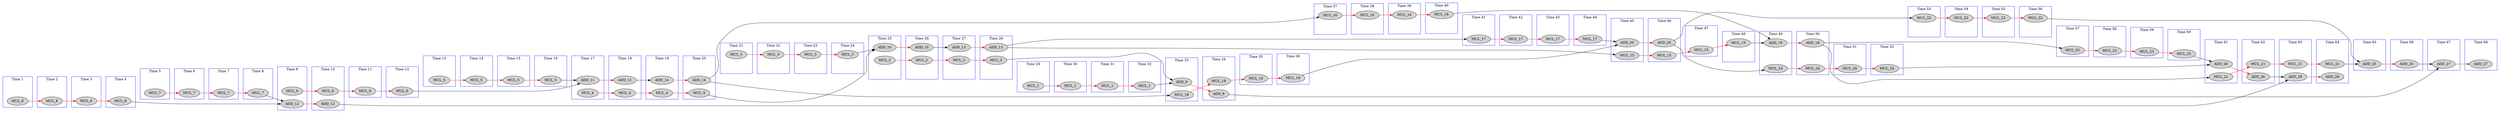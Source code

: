 digraph arf {
  rankdir = LR;
  newrank="true"
  subgraph cluster_1 {
    rank=same;
    node [style=filled];
    label = "Time 1";
    color = blue;
    pseudo_1 [style=invis];
    MUL_8_0 [label=MUL_8]
  }
  subgraph cluster_2 {
    rank=same;
    node [style=filled];
    label = "Time 2";
    color = blue;
    pseudo_2 [style=invis];
    MUL_8_1 [label=MUL_8]
  }
  subgraph cluster_3 {
    rank=same;
    node [style=filled];
    label = "Time 3";
    color = blue;
    pseudo_3 [style=invis];
    MUL_8_2 [label=MUL_8]
  }
  subgraph cluster_4 {
    rank=same;
    node [style=filled];
    label = "Time 4";
    color = blue;
    pseudo_4 [style=invis];
    MUL_8_3 [label=MUL_8]
  }
  subgraph cluster_5 {
    rank=same;
    node [style=filled];
    label = "Time 5";
    color = blue;
    pseudo_5 [style=invis];
    MUL_7_0 [label=MUL_7]
  }
  subgraph cluster_6 {
    rank=same;
    node [style=filled];
    label = "Time 6";
    color = blue;
    pseudo_6 [style=invis];
    MUL_7_1 [label=MUL_7]
  }
  subgraph cluster_7 {
    rank=same;
    node [style=filled];
    label = "Time 7";
    color = blue;
    pseudo_7 [style=invis];
    MUL_7_2 [label=MUL_7]
  }
  subgraph cluster_8 {
    rank=same;
    node [style=filled];
    label = "Time 8";
    color = blue;
    pseudo_8 [style=invis];
    MUL_7_3 [label=MUL_7]
  }
  subgraph cluster_9 {
    rank=same;
    node [style=filled];
    label = "Time 9";
    color = blue;
    pseudo_9 [style=invis];
    MUL_6_0 [label=MUL_6]
    ADD_12_0 [label=ADD_12]
  }
  subgraph cluster_10 {
    rank=same;
    node [style=filled];
    label = "Time 10";
    color = blue;
    pseudo_10 [style=invis];
    MUL_6_1 [label=MUL_6]
    ADD_12_1 [label=ADD_12]
  }
  subgraph cluster_11 {
    rank=same;
    node [style=filled];
    label = "Time 11";
    color = blue;
    pseudo_11 [style=invis];
    MUL_6_2 [label=MUL_6]
  }
  subgraph cluster_12 {
    rank=same;
    node [style=filled];
    label = "Time 12";
    color = blue;
    pseudo_12 [style=invis];
    MUL_6_3 [label=MUL_6]
  }
  subgraph cluster_13 {
    rank=same;
    node [style=filled];
    label = "Time 13";
    color = blue;
    pseudo_13 [style=invis];
    MUL_5_0 [label=MUL_5]
  }
  subgraph cluster_14 {
    rank=same;
    node [style=filled];
    label = "Time 14";
    color = blue;
    pseudo_14 [style=invis];
    MUL_5_1 [label=MUL_5]
  }
  subgraph cluster_15 {
    rank=same;
    node [style=filled];
    label = "Time 15";
    color = blue;
    pseudo_15 [style=invis];
    MUL_5_2 [label=MUL_5]
  }
  subgraph cluster_16 {
    rank=same;
    node [style=filled];
    label = "Time 16";
    color = blue;
    pseudo_16 [style=invis];
    MUL_5_3 [label=MUL_5]
  }
  subgraph cluster_17 {
    rank=same;
    node [style=filled];
    label = "Time 17";
    color = blue;
    pseudo_17 [style=invis];
    MUL_4_0 [label=MUL_4]
    ADD_11_0 [label=ADD_11]
  }
  subgraph cluster_18 {
    rank=same;
    node [style=filled];
    label = "Time 18";
    color = blue;
    pseudo_18 [style=invis];
    MUL_4_1 [label=MUL_4]
    ADD_11_1 [label=ADD_11]
  }
  subgraph cluster_19 {
    rank=same;
    node [style=filled];
    label = "Time 19";
    color = blue;
    pseudo_19 [style=invis];
    MUL_4_2 [label=MUL_4]
    ADD_14_0 [label=ADD_14]
  }
  subgraph cluster_20 {
    rank=same;
    node [style=filled];
    label = "Time 20";
    color = blue;
    pseudo_20 [style=invis];
    MUL_4_3 [label=MUL_4]
    ADD_14_1 [label=ADD_14]
  }
  subgraph cluster_21 {
    rank=same;
    node [style=filled];
    label = "Time 21";
    color = blue;
    pseudo_21 [style=invis];
    MUL_3_0 [label=MUL_3]
  }
  subgraph cluster_22 {
    rank=same;
    node [style=filled];
    label = "Time 22";
    color = blue;
    pseudo_22 [style=invis];
    MUL_3_1 [label=MUL_3]
  }
  subgraph cluster_23 {
    rank=same;
    node [style=filled];
    label = "Time 23";
    color = blue;
    pseudo_23 [style=invis];
    MUL_3_2 [label=MUL_3]
  }
  subgraph cluster_24 {
    rank=same;
    node [style=filled];
    label = "Time 24";
    color = blue;
    pseudo_24 [style=invis];
    MUL_3_3 [label=MUL_3]
  }
  subgraph cluster_25 {
    rank=same;
    node [style=filled];
    label = "Time 25";
    color = blue;
    pseudo_25 [style=invis];
    MUL_2_0 [label=MUL_2]
    ADD_10_0 [label=ADD_10]
  }
  subgraph cluster_26 {
    rank=same;
    node [style=filled];
    label = "Time 26";
    color = blue;
    pseudo_26 [style=invis];
    MUL_2_1 [label=MUL_2]
    ADD_10_1 [label=ADD_10]
  }
  subgraph cluster_27 {
    rank=same;
    node [style=filled];
    label = "Time 27";
    color = blue;
    pseudo_27 [style=invis];
    MUL_2_2 [label=MUL_2]
    ADD_13_0 [label=ADD_13]
  }
  subgraph cluster_28 {
    rank=same;
    node [style=filled];
    label = "Time 28";
    color = blue;
    pseudo_28 [style=invis];
    MUL_2_3 [label=MUL_2]
    ADD_13_1 [label=ADD_13]
  }
  subgraph cluster_29 {
    rank=same;
    node [style=filled];
    label = "Time 29";
    color = blue;
    pseudo_29 [style=invis];
    MUL_1_0 [label=MUL_1]
  }
  subgraph cluster_30 {
    rank=same;
    node [style=filled];
    label = "Time 30";
    color = blue;
    pseudo_30 [style=invis];
    MUL_1_1 [label=MUL_1]
  }
  subgraph cluster_31 {
    rank=same;
    node [style=filled];
    label = "Time 31";
    color = blue;
    pseudo_31 [style=invis];
    MUL_1_2 [label=MUL_1]
  }
  subgraph cluster_32 {
    rank=same;
    node [style=filled];
    label = "Time 32";
    color = blue;
    pseudo_32 [style=invis];
    MUL_1_3 [label=MUL_1]
  }
  subgraph cluster_33 {
    rank=same;
    node [style=filled];
    label = "Time 33";
    color = blue;
    pseudo_33 [style=invis];
    ADD_9_0 [label=ADD_9]
    MUL_18_0 [label=MUL_18]
  }
  subgraph cluster_34 {
    rank=same;
    node [style=filled];
    label = "Time 34";
    color = blue;
    pseudo_34 [style=invis];
    ADD_9_1 [label=ADD_9]
    MUL_18_1 [label=MUL_18]
  }
  subgraph cluster_35 {
    rank=same;
    node [style=filled];
    label = "Time 35";
    color = blue;
    pseudo_35 [style=invis];
    MUL_18_2 [label=MUL_18]
  }
  subgraph cluster_36 {
    rank=same;
    node [style=filled];
    label = "Time 36";
    color = blue;
    pseudo_36 [style=invis];
    MUL_18_3 [label=MUL_18]
  }
  subgraph cluster_37 {
    rank=same;
    node [style=filled];
    label = "Time 37";
    color = blue;
    pseudo_37 [style=invis];
    MUL_16_0 [label=MUL_16]
  }
  subgraph cluster_38 {
    rank=same;
    node [style=filled];
    label = "Time 38";
    color = blue;
    pseudo_38 [style=invis];
    MUL_16_1 [label=MUL_16]
  }
  subgraph cluster_39 {
    rank=same;
    node [style=filled];
    label = "Time 39";
    color = blue;
    pseudo_39 [style=invis];
    MUL_16_2 [label=MUL_16]
  }
  subgraph cluster_40 {
    rank=same;
    node [style=filled];
    label = "Time 40";
    color = blue;
    pseudo_40 [style=invis];
    MUL_16_3 [label=MUL_16]
  }
  subgraph cluster_41 {
    rank=same;
    node [style=filled];
    label = "Time 41";
    color = blue;
    pseudo_41 [style=invis];
    MUL_17_0 [label=MUL_17]
  }
  subgraph cluster_42 {
    rank=same;
    node [style=filled];
    label = "Time 42";
    color = blue;
    pseudo_42 [style=invis];
    MUL_17_1 [label=MUL_17]
  }
  subgraph cluster_43 {
    rank=same;
    node [style=filled];
    label = "Time 43";
    color = blue;
    pseudo_43 [style=invis];
    MUL_17_2 [label=MUL_17]
  }
  subgraph cluster_44 {
    rank=same;
    node [style=filled];
    label = "Time 44";
    color = blue;
    pseudo_44 [style=invis];
    MUL_17_3 [label=MUL_17]
  }
  subgraph cluster_45 {
    rank=same;
    node [style=filled];
    label = "Time 45";
    color = blue;
    pseudo_45 [style=invis];
    MUL_15_0 [label=MUL_15]
    ADD_20_0 [label=ADD_20]
  }
  subgraph cluster_46 {
    rank=same;
    node [style=filled];
    label = "Time 46";
    color = blue;
    pseudo_46 [style=invis];
    MUL_15_1 [label=MUL_15]
    ADD_20_1 [label=ADD_20]
  }
  subgraph cluster_47 {
    rank=same;
    node [style=filled];
    label = "Time 47";
    color = blue;
    pseudo_47 [style=invis];
    MUL_15_2 [label=MUL_15]
  }
  subgraph cluster_48 {
    rank=same;
    node [style=filled];
    label = "Time 48";
    color = blue;
    pseudo_48 [style=invis];
    MUL_15_3 [label=MUL_15]
  }
  subgraph cluster_49 {
    rank=same;
    node [style=filled];
    label = "Time 49";
    color = blue;
    pseudo_49 [style=invis];
    ADD_19_0 [label=ADD_19]
    MUL_24_0 [label=MUL_24]
  }
  subgraph cluster_50 {
    rank=same;
    node [style=filled];
    label = "Time 50";
    color = blue;
    pseudo_50 [style=invis];
    ADD_19_1 [label=ADD_19]
    MUL_24_1 [label=MUL_24]
  }
  subgraph cluster_51 {
    rank=same;
    node [style=filled];
    label = "Time 51";
    color = blue;
    pseudo_51 [style=invis];
    MUL_24_2 [label=MUL_24]
  }
  subgraph cluster_52 {
    rank=same;
    node [style=filled];
    label = "Time 52";
    color = blue;
    pseudo_52 [style=invis];
    MUL_24_3 [label=MUL_24]
  }
  subgraph cluster_53 {
    rank=same;
    node [style=filled];
    label = "Time 53";
    color = blue;
    pseudo_53 [style=invis];
    MUL_22_0 [label=MUL_22]
  }
  subgraph cluster_54 {
    rank=same;
    node [style=filled];
    label = "Time 54";
    color = blue;
    pseudo_54 [style=invis];
    MUL_22_1 [label=MUL_22]
  }
  subgraph cluster_55 {
    rank=same;
    node [style=filled];
    label = "Time 55";
    color = blue;
    pseudo_55 [style=invis];
    MUL_22_2 [label=MUL_22]
  }
  subgraph cluster_56 {
    rank=same;
    node [style=filled];
    label = "Time 56";
    color = blue;
    pseudo_56 [style=invis];
    MUL_22_3 [label=MUL_22]
  }
  subgraph cluster_57 {
    rank=same;
    node [style=filled];
    label = "Time 57";
    color = blue;
    pseudo_57 [style=invis];
    MUL_23_0 [label=MUL_23]
  }
  subgraph cluster_58 {
    rank=same;
    node [style=filled];
    label = "Time 58";
    color = blue;
    pseudo_58 [style=invis];
    MUL_23_1 [label=MUL_23]
  }
  subgraph cluster_59 {
    rank=same;
    node [style=filled];
    label = "Time 59";
    color = blue;
    pseudo_59 [style=invis];
    MUL_23_2 [label=MUL_23]
  }
  subgraph cluster_60 {
    rank=same;
    node [style=filled];
    label = "Time 60";
    color = blue;
    pseudo_60 [style=invis];
    MUL_23_3 [label=MUL_23]
  }
  subgraph cluster_61 {
    rank=same;
    node [style=filled];
    label = "Time 61";
    color = blue;
    pseudo_61 [style=invis];
    MUL_21_0 [label=MUL_21]
    ADD_26_0 [label=ADD_26]
  }
  subgraph cluster_62 {
    rank=same;
    node [style=filled];
    label = "Time 62";
    color = blue;
    pseudo_62 [style=invis];
    MUL_21_1 [label=MUL_21]
    ADD_26_1 [label=ADD_26]
  }
  subgraph cluster_63 {
    rank=same;
    node [style=filled];
    label = "Time 63";
    color = blue;
    pseudo_63 [style=invis];
    MUL_21_2 [label=MUL_21]
    ADD_28_0 [label=ADD_28]
  }
  subgraph cluster_64 {
    rank=same;
    node [style=filled];
    label = "Time 64";
    color = blue;
    pseudo_64 [style=invis];
    MUL_21_3 [label=MUL_21]
    ADD_28_1 [label=ADD_28]
  }
  subgraph cluster_65 {
    rank=same;
    node [style=filled];
    label = "Time 65";
    color = blue;
    pseudo_65 [style=invis];
    ADD_25_0 [label=ADD_25]
  }
  subgraph cluster_66 {
    rank=same;
    node [style=filled];
    label = "Time 66";
    color = blue;
    pseudo_66 [style=invis];
    ADD_25_1 [label=ADD_25]
  }
  subgraph cluster_67 {
    rank=same;
    node [style=filled];
    label = "Time 67";
    color = blue;
    pseudo_67 [style=invis];
    ADD_27_0 [label=ADD_27]
  }
  subgraph cluster_68 {
    rank=same;
    node [style=filled];
    label = "Time 68";
    color = blue;
    pseudo_68 [style=invis];
    ADD_27_1 [label=ADD_27]
  }
    pseudo_1->pseudo_2 [style=invis];
    pseudo_2->pseudo_3 [style=invis];
    pseudo_3->pseudo_4 [style=invis];
    pseudo_4->pseudo_5 [style=invis];
    pseudo_5->pseudo_6 [style=invis];
    pseudo_6->pseudo_7 [style=invis];
    pseudo_7->pseudo_8 [style=invis];
    pseudo_8->pseudo_9 [style=invis];
    pseudo_9->pseudo_10 [style=invis];
    pseudo_10->pseudo_11 [style=invis];
    pseudo_11->pseudo_12 [style=invis];
    pseudo_12->pseudo_13 [style=invis];
    pseudo_13->pseudo_14 [style=invis];
    pseudo_14->pseudo_15 [style=invis];
    pseudo_15->pseudo_16 [style=invis];
    pseudo_16->pseudo_17 [style=invis];
    pseudo_17->pseudo_18 [style=invis];
    pseudo_18->pseudo_19 [style=invis];
    pseudo_19->pseudo_20 [style=invis];
    pseudo_20->pseudo_21 [style=invis];
    pseudo_21->pseudo_22 [style=invis];
    pseudo_22->pseudo_23 [style=invis];
    pseudo_23->pseudo_24 [style=invis];
    pseudo_24->pseudo_25 [style=invis];
    pseudo_25->pseudo_26 [style=invis];
    pseudo_26->pseudo_27 [style=invis];
    pseudo_27->pseudo_28 [style=invis];
    pseudo_28->pseudo_29 [style=invis];
    pseudo_29->pseudo_30 [style=invis];
    pseudo_30->pseudo_31 [style=invis];
    pseudo_31->pseudo_32 [style=invis];
    pseudo_32->pseudo_33 [style=invis];
    pseudo_33->pseudo_34 [style=invis];
    pseudo_34->pseudo_35 [style=invis];
    pseudo_35->pseudo_36 [style=invis];
    pseudo_36->pseudo_37 [style=invis];
    pseudo_37->pseudo_38 [style=invis];
    pseudo_38->pseudo_39 [style=invis];
    pseudo_39->pseudo_40 [style=invis];
    pseudo_40->pseudo_41 [style=invis];
    pseudo_41->pseudo_42 [style=invis];
    pseudo_42->pseudo_43 [style=invis];
    pseudo_43->pseudo_44 [style=invis];
    pseudo_44->pseudo_45 [style=invis];
    pseudo_45->pseudo_46 [style=invis];
    pseudo_46->pseudo_47 [style=invis];
    pseudo_47->pseudo_48 [style=invis];
    pseudo_48->pseudo_49 [style=invis];
    pseudo_49->pseudo_50 [style=invis];
    pseudo_50->pseudo_51 [style=invis];
    pseudo_51->pseudo_52 [style=invis];
    pseudo_52->pseudo_53 [style=invis];
    pseudo_53->pseudo_54 [style=invis];
    pseudo_54->pseudo_55 [style=invis];
    pseudo_55->pseudo_56 [style=invis];
    pseudo_56->pseudo_57 [style=invis];
    pseudo_57->pseudo_58 [style=invis];
    pseudo_58->pseudo_59 [style=invis];
    pseudo_59->pseudo_60 [style=invis];
    pseudo_60->pseudo_61 [style=invis];
    pseudo_61->pseudo_62 [style=invis];
    pseudo_62->pseudo_63 [style=invis];
    pseudo_63->pseudo_64 [style=invis];
    pseudo_64->pseudo_65 [style=invis];
    pseudo_65->pseudo_66 [style=invis];
    pseudo_66->pseudo_67 [style=invis];
    pseudo_67->pseudo_68 [style=invis];
    MUL_1_0 -> MUL_1_1 [color=red];
    MUL_1_1 -> MUL_1_2 [color=red];
    MUL_1_2 -> MUL_1_3 [color=red];
    MUL_2_0 -> MUL_2_1 [color=red];
    MUL_2_1 -> MUL_2_2 [color=red];
    MUL_2_2 -> MUL_2_3 [color=red];
    MUL_3_0 -> MUL_3_1 [color=red];
    MUL_3_1 -> MUL_3_2 [color=red];
    MUL_3_2 -> MUL_3_3 [color=red];
    MUL_4_0 -> MUL_4_1 [color=red];
    MUL_4_1 -> MUL_4_2 [color=red];
    MUL_4_2 -> MUL_4_3 [color=red];
    MUL_5_0 -> MUL_5_1 [color=red];
    MUL_5_1 -> MUL_5_2 [color=red];
    MUL_5_2 -> MUL_5_3 [color=red];
    MUL_6_0 -> MUL_6_1 [color=red];
    MUL_6_1 -> MUL_6_2 [color=red];
    MUL_6_2 -> MUL_6_3 [color=red];
    MUL_7_0 -> MUL_7_1 [color=red];
    MUL_7_1 -> MUL_7_2 [color=red];
    MUL_7_2 -> MUL_7_3 [color=red];
    MUL_8_0 -> MUL_8_1 [color=red];
    MUL_8_1 -> MUL_8_2 [color=red];
    MUL_8_2 -> MUL_8_3 [color=red];
    ADD_9_0 -> ADD_9_1 [color=red];
    ADD_10_0 -> ADD_10_1 [color=red];
    ADD_11_0 -> ADD_11_1 [color=red];
    ADD_12_0 -> ADD_12_1 [color=red];
    ADD_13_0 -> ADD_13_1 [color=red];
    ADD_14_0 -> ADD_14_1 [color=red];
    MUL_15_0 -> MUL_15_1 [color=red];
    MUL_15_1 -> MUL_15_2 [color=red];
    MUL_15_2 -> MUL_15_3 [color=red];
    MUL_16_0 -> MUL_16_1 [color=red];
    MUL_16_1 -> MUL_16_2 [color=red];
    MUL_16_2 -> MUL_16_3 [color=red];
    MUL_17_0 -> MUL_17_1 [color=red];
    MUL_17_1 -> MUL_17_2 [color=red];
    MUL_17_2 -> MUL_17_3 [color=red];
    MUL_18_0 -> MUL_18_1 [color=red];
    MUL_18_1 -> MUL_18_2 [color=red];
    MUL_18_2 -> MUL_18_3 [color=red];
    ADD_19_0 -> ADD_19_1 [color=red];
    ADD_20_0 -> ADD_20_1 [color=red];
    MUL_21_0 -> MUL_21_1 [color=red];
    MUL_21_1 -> MUL_21_2 [color=red];
    MUL_21_2 -> MUL_21_3 [color=red];
    MUL_22_0 -> MUL_22_1 [color=red];
    MUL_22_1 -> MUL_22_2 [color=red];
    MUL_22_2 -> MUL_22_3 [color=red];
    MUL_23_0 -> MUL_23_1 [color=red];
    MUL_23_1 -> MUL_23_2 [color=red];
    MUL_23_2 -> MUL_23_3 [color=red];
    MUL_24_0 -> MUL_24_1 [color=red];
    MUL_24_1 -> MUL_24_2 [color=red];
    MUL_24_2 -> MUL_24_3 [color=red];
    ADD_25_0 -> ADD_25_1 [color=red];
    ADD_26_0 -> ADD_26_1 [color=red];
    ADD_27_0 -> ADD_27_1 [color=red];
    ADD_28_0 -> ADD_28_1 [color=red];
    MUL_1_3 -> ADD_9_0 [ name = 0 ];
    MUL_2_3 -> ADD_9_0 [ name = 1 ];
    MUL_3_3 -> ADD_10_0 [ name = 2 ];
    MUL_4_3 -> ADD_10_0 [ name = 3 ];
    MUL_5_3 -> ADD_11_0 [ name = 4 ];
    MUL_6_3 -> ADD_11_0 [ name = 5 ];
    MUL_7_3 -> ADD_12_0 [ name = 6 ];
    MUL_8_3 -> ADD_12_0 [ name = 7 ];
    ADD_9_1 -> ADD_27_0 [ name = 8 ];
    ADD_10_1 -> ADD_13_0 [ name = 9 ];
    ADD_11_1 -> ADD_14_0 [ name = 10 ];
    ADD_12_1 -> ADD_28_0 [ name = 11 ];
    ADD_13_1 -> MUL_15_0 [ name = 12 ];
    ADD_13_1 -> MUL_17_0 [ name = 13 ];
    ADD_14_1 -> MUL_16_0 [ name = 14 ];
    ADD_14_1 -> MUL_18_0 [ name = 15 ];
    MUL_15_3 -> ADD_19_0 [ name = 16 ];
    MUL_16_3 -> ADD_19_0 [ name = 17 ];
    MUL_17_3 -> ADD_20_0 [ name = 18 ];
    MUL_18_3 -> ADD_20_0 [ name = 19 ];
    ADD_19_1 -> MUL_21_0 [ name = 20 ];
    ADD_19_1 -> MUL_23_0 [ name = 21 ];
    ADD_20_1 -> MUL_22_0 [ name = 22 ];
    ADD_20_1 -> MUL_24_0 [ name = 23 ];
    MUL_21_3 -> ADD_25_0 [ name = 24 ];
    MUL_22_3 -> ADD_25_0 [ name = 25 ];
    MUL_23_3 -> ADD_26_0 [ name = 26 ];
    MUL_24_3 -> ADD_26_0 [ name = 27 ];
    ADD_25_1 -> ADD_27_0 [ name = 28 ];
    ADD_26_1 -> ADD_28_0 [ name = 29 ];
}